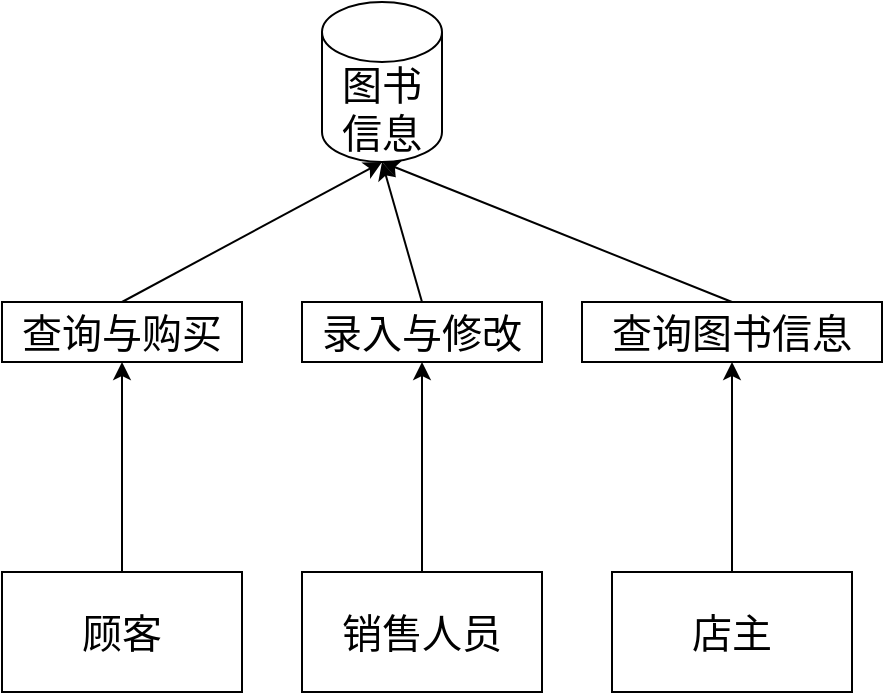 <mxfile>
    <diagram id="Iu_5LBS9Oqe_yhznx2tH" name="第 1 页">
        <mxGraphModel dx="695" dy="659" grid="1" gridSize="10" guides="1" tooltips="1" connect="1" arrows="1" fold="1" page="1" pageScale="1" pageWidth="827" pageHeight="1169" math="0" shadow="0">
            <root>
                <mxCell id="0"/>
                <mxCell id="1" parent="0"/>
                <mxCell id="2" value="图书信息" style="shape=cylinder3;whiteSpace=wrap;html=1;boundedLbl=1;backgroundOutline=1;size=15;fontSize=20;" vertex="1" parent="1">
                    <mxGeometry x="270" y="300" width="60" height="80" as="geometry"/>
                </mxCell>
                <mxCell id="15" style="edgeStyle=none;html=1;exitX=0.5;exitY=0;exitDx=0;exitDy=0;entryX=0.5;entryY=1;entryDx=0;entryDy=0;" edge="1" parent="1" source="4" target="14">
                    <mxGeometry relative="1" as="geometry"/>
                </mxCell>
                <mxCell id="4" value="店主" style="whiteSpace=wrap;html=1;fontSize=20;" vertex="1" parent="1">
                    <mxGeometry x="415" y="585" width="120" height="60" as="geometry"/>
                </mxCell>
                <mxCell id="12" style="edgeStyle=none;html=1;exitX=0.5;exitY=0;exitDx=0;exitDy=0;entryX=0.5;entryY=1;entryDx=0;entryDy=0;" edge="1" parent="1" source="5" target="10">
                    <mxGeometry relative="1" as="geometry"/>
                </mxCell>
                <mxCell id="5" value="销售人员" style="whiteSpace=wrap;html=1;fontSize=20;" vertex="1" parent="1">
                    <mxGeometry x="260" y="585" width="120" height="60" as="geometry"/>
                </mxCell>
                <mxCell id="8" style="edgeStyle=none;html=1;exitX=0.5;exitY=0;exitDx=0;exitDy=0;entryX=0.5;entryY=1;entryDx=0;entryDy=0;" edge="1" parent="1" source="6" target="7">
                    <mxGeometry relative="1" as="geometry"/>
                </mxCell>
                <mxCell id="6" value="顾客" style="whiteSpace=wrap;html=1;fontSize=20;" vertex="1" parent="1">
                    <mxGeometry x="110" y="585" width="120" height="60" as="geometry"/>
                </mxCell>
                <mxCell id="9" style="edgeStyle=none;html=1;exitX=0.5;exitY=0;exitDx=0;exitDy=0;entryX=0.5;entryY=1;entryDx=0;entryDy=0;entryPerimeter=0;" edge="1" parent="1" source="7" target="2">
                    <mxGeometry relative="1" as="geometry"/>
                </mxCell>
                <mxCell id="7" value="查询与购买" style="whiteSpace=wrap;html=1;fontSize=20;" vertex="1" parent="1">
                    <mxGeometry x="110" y="450" width="120" height="30" as="geometry"/>
                </mxCell>
                <mxCell id="13" style="edgeStyle=none;html=1;exitX=0.5;exitY=0;exitDx=0;exitDy=0;" edge="1" parent="1" source="10">
                    <mxGeometry relative="1" as="geometry">
                        <mxPoint x="300" y="380" as="targetPoint"/>
                    </mxGeometry>
                </mxCell>
                <mxCell id="10" value="录入与修改" style="whiteSpace=wrap;html=1;fontSize=20;" vertex="1" parent="1">
                    <mxGeometry x="260" y="450" width="120" height="30" as="geometry"/>
                </mxCell>
                <mxCell id="16" style="edgeStyle=none;html=1;exitX=0.5;exitY=0;exitDx=0;exitDy=0;entryX=0.5;entryY=1;entryDx=0;entryDy=0;entryPerimeter=0;" edge="1" parent="1" source="14" target="2">
                    <mxGeometry relative="1" as="geometry"/>
                </mxCell>
                <mxCell id="14" value="查询图书信息" style="whiteSpace=wrap;html=1;fontSize=20;" vertex="1" parent="1">
                    <mxGeometry x="400" y="450" width="150" height="30" as="geometry"/>
                </mxCell>
            </root>
        </mxGraphModel>
    </diagram>
</mxfile>